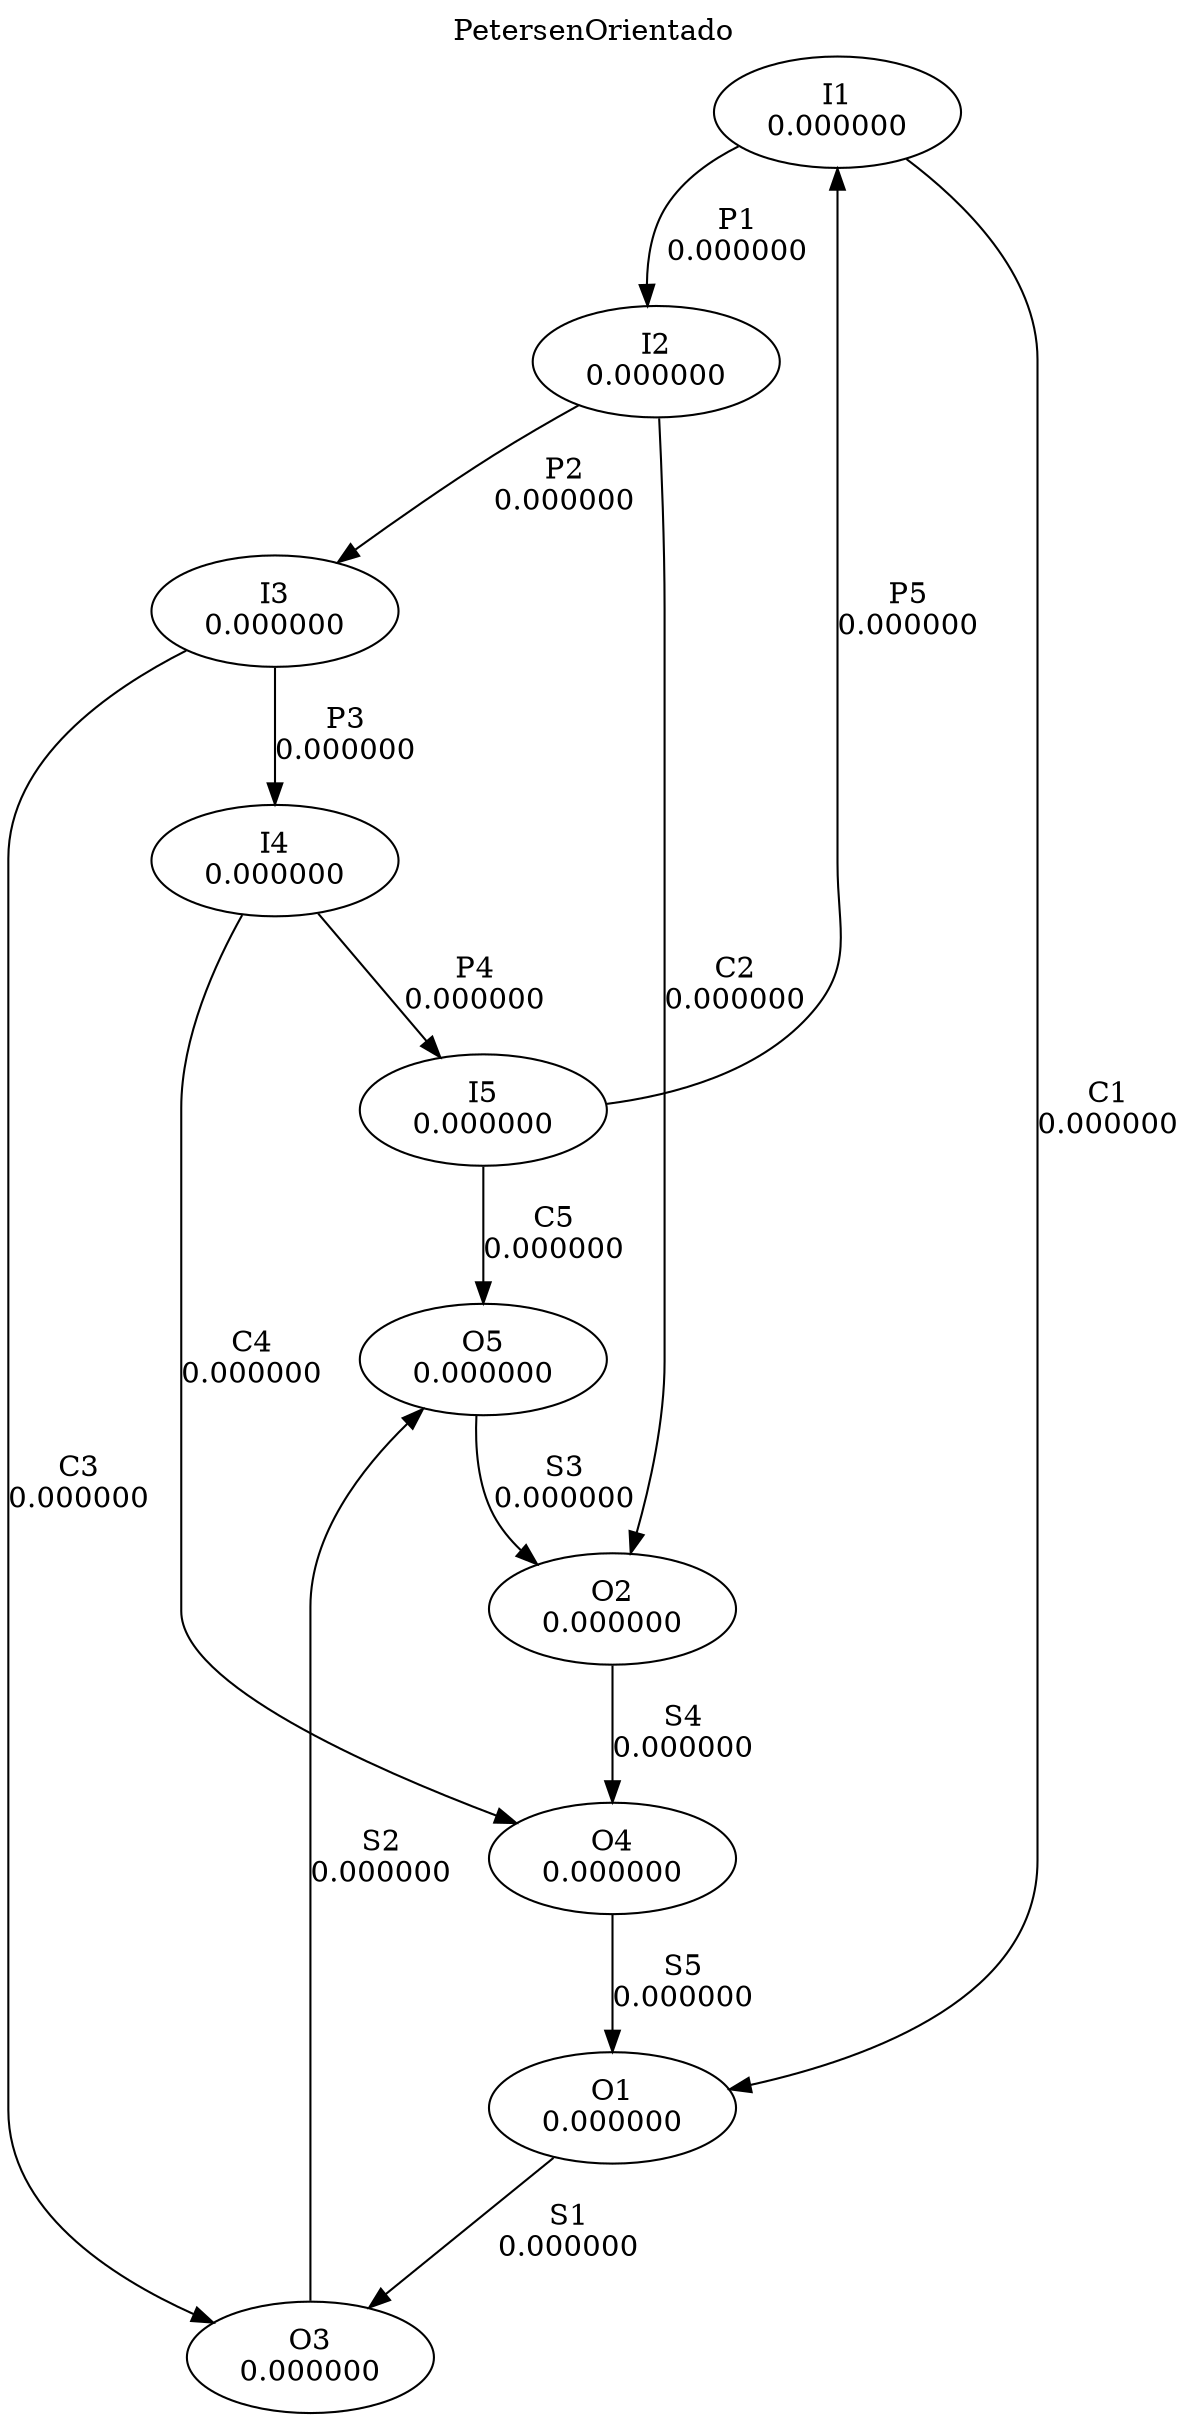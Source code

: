 digraph PetersenOrientado {
 graph [label="PetersenOrientado", labelloc=t]
 V0 [label="I1\n0.000000"]
 V1 [label="I2\n0.000000"]
 V2 [label="I3\n0.000000"]
 V3 [label="I4\n0.000000"]
 V4 [label="I5\n0.000000"]
 V5 [label="O1\n0.000000"]
 V6 [label="O2\n0.000000"]
 V7 [label="O3\n0.000000"]
 V8 [label="O4\n0.000000"]
 V9 [label="O5\n0.000000"]
 V0 -> V1 [label="P1\n0.000000"]
 V0 -> V5 [label="C1\n0.000000"]
 V1 -> V2 [label="P2\n0.000000"]
 V1 -> V6 [label="C2\n0.000000"]
 V2 -> V3 [label="P3\n0.000000"]
 V2 -> V7 [label="C3\n0.000000"]
 V3 -> V4 [label="P4\n0.000000"]
 V3 -> V8 [label="C4\n0.000000"]
 V4 -> V0 [label="P5\n0.000000"]
 V4 -> V9 [label="C5\n0.000000"]
 V5 -> V7 [label="S1\n0.000000"]
 V6 -> V8 [label="S4\n0.000000"]
 V7 -> V9 [label="S2\n0.000000"]
 V8 -> V5 [label="S5\n0.000000"]
 V9 -> V6 [label="S3\n0.000000"]
}
